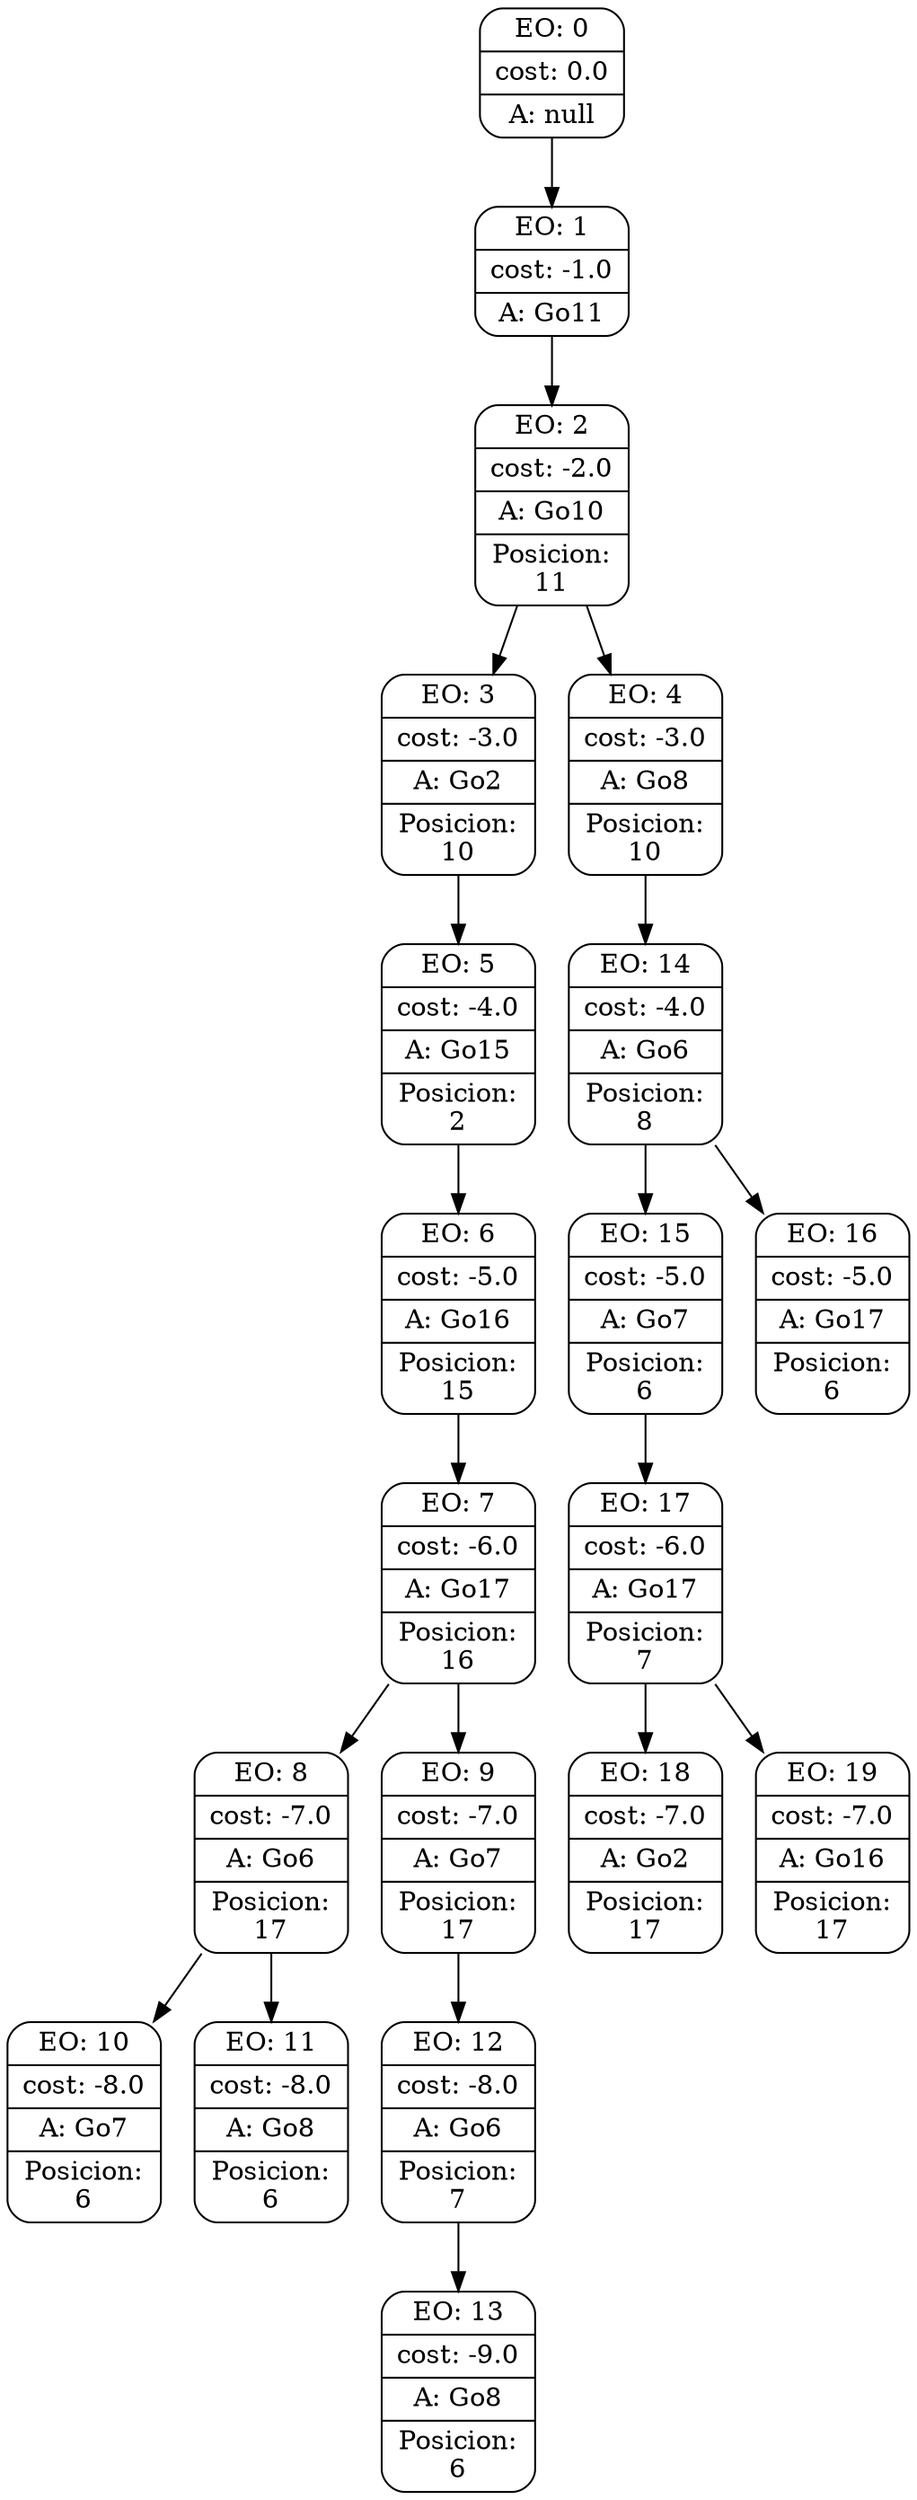 digraph g {
node [shape = Mrecord];
nodo0[label="{EO: 0|cost: 0.0|A: null}"]
nodo1[label="{EO: 1|cost: -1.0|A: Go11}"]
nodo2[label="{EO: 2|cost: -2.0|A: Go10|Posicion:\n11}"]
nodo3[label="{EO: 3|cost: -3.0|A: Go2|Posicion:\n10}"]
nodo5[label="{EO: 5|cost: -4.0|A: Go15|Posicion:\n2}"]
nodo6[label="{EO: 6|cost: -5.0|A: Go16|Posicion:\n15}"]
nodo7[label="{EO: 7|cost: -6.0|A: Go17|Posicion:\n16}"]
nodo8[label="{EO: 8|cost: -7.0|A: Go6|Posicion:\n17}"]
nodo10[label="{EO: 10|cost: -8.0|A: Go7|Posicion:\n6}"]

nodo8 -> nodo10;
nodo11[label="{EO: 11|cost: -8.0|A: Go8|Posicion:\n6}"]

nodo8 -> nodo11;

nodo7 -> nodo8;
nodo9[label="{EO: 9|cost: -7.0|A: Go7|Posicion:\n17}"]
nodo12[label="{EO: 12|cost: -8.0|A: Go6|Posicion:\n7}"]
nodo13[label="{EO: 13|cost: -9.0|A: Go8|Posicion:\n6}"]

nodo12 -> nodo13;

nodo9 -> nodo12;

nodo7 -> nodo9;

nodo6 -> nodo7;

nodo5 -> nodo6;

nodo3 -> nodo5;

nodo2 -> nodo3;
nodo4[label="{EO: 4|cost: -3.0|A: Go8|Posicion:\n10}"]
nodo14[label="{EO: 14|cost: -4.0|A: Go6|Posicion:\n8}"]
nodo15[label="{EO: 15|cost: -5.0|A: Go7|Posicion:\n6}"]
nodo17[label="{EO: 17|cost: -6.0|A: Go17|Posicion:\n7}"]
nodo18[label="{EO: 18|cost: -7.0|A: Go2|Posicion:\n17}"]

nodo17 -> nodo18;
nodo19[label="{EO: 19|cost: -7.0|A: Go16|Posicion:\n17}"]

nodo17 -> nodo19;

nodo15 -> nodo17;

nodo14 -> nodo15;
nodo16[label="{EO: 16|cost: -5.0|A: Go17|Posicion:\n6}"]

nodo14 -> nodo16;

nodo4 -> nodo14;

nodo2 -> nodo4;

nodo1 -> nodo2;

nodo0 -> nodo1;


}